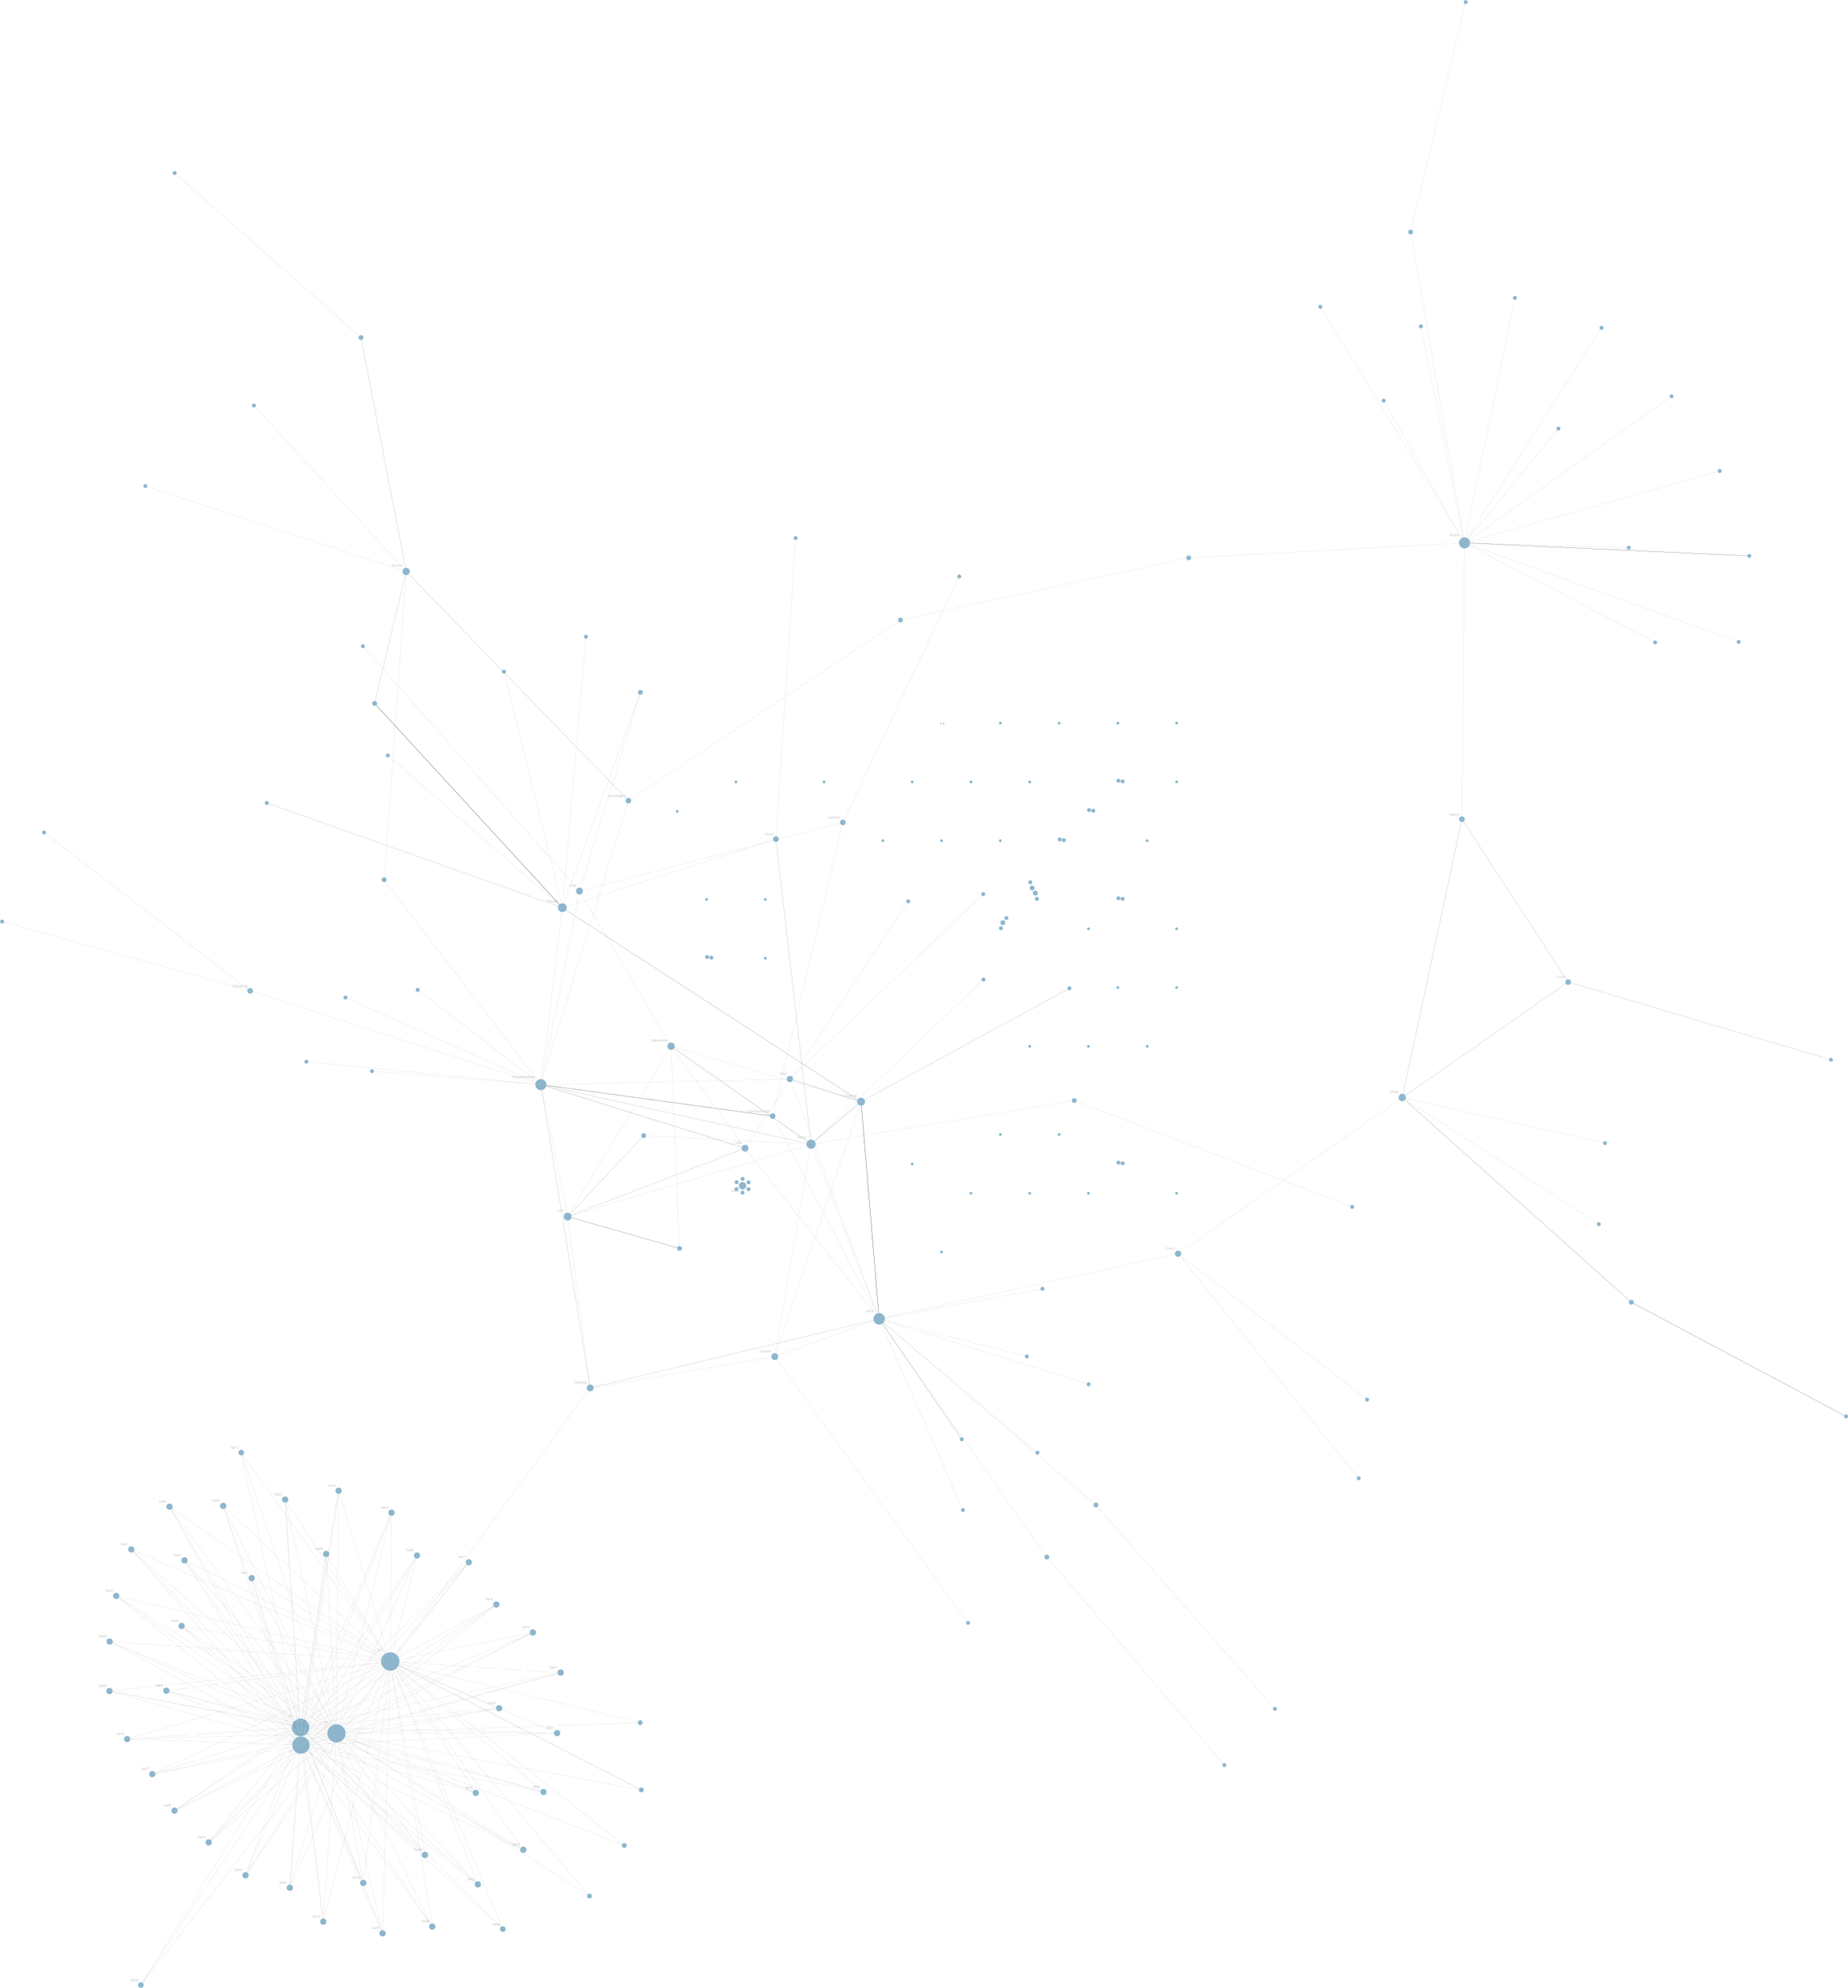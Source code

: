 graph Denote {
layout=neato
size=20
overlap=scale
node[label="" style=filled color=lightskyblue fillcolor=lightskyblue3 shape=circle fontsize=80 fontcolor=gray fontname = "Helvetica,Arial,sans-serif"]
edge[arrowsize=3 color=gray10]
"at" [xlabel="" tooltip="ID: at\nTitle: At\nKeywords: \nType: nil\nDegree: 2"width=1.7320508075688772 ]
"gen1" [xlabel="" tooltip="ID: gen1\nTitle: Gen1\nKeywords: \nType: nil\nDegree: 1"width=1.4142135623730951 ]
"gen2" [xlabel="" tooltip="ID: gen2\nTitle: Gen2\nKeywords: \nType: nil\nDegree: 1"width=1.4142135623730951 ]
"gabriel" [xlabel="Gabriel" tooltip="ID: gabriel\nTitle: Gabriel\nKeywords: \nType: nil\nDegree: 3"width=2.0 ]
"schule" [xlabel="Schule" tooltip="ID: schule\nTitle: Schule\nKeywords: \nType: nil\nDegree: 6"width=2.6457513110645907 ]
"adhs" [xlabel="" tooltip="ID: adhs\nTitle: Adhs\nKeywords: \nType: nil\nDegree: 1"width=1.4142135623730951 ]
"lernen" [xlabel="Lernen" tooltip="ID: lernen\nTitle: Lernen\nKeywords: \nType: nil\nDegree: 3"width=2.0 ]
"project" [xlabel="Project" tooltip="ID: project\nTitle: Project\nKeywords: \nType: nil\nDegree: 15"width=4.0 ]
"journal" [xlabel="" tooltip="ID: journal\nTitle: Journal\nKeywords: \nType: nil\nDegree: 1"width=1.4142135623730951 ]
"public" [xlabel="" tooltip="ID: public\nTitle: Public\nKeywords: \nType: nil\nDegree: 0"width=1.0 ]
"philosophy" [xlabel="" tooltip="ID: philosophy\nTitle: Philosophy\nKeywords: \nType: nil\nDegree: 2"width=1.7320508075688772 ]
"emacs" [xlabel="Emacs" tooltip="ID: emacs\nTitle: Emacs\nKeywords: \nType: nil\nDegree: 4"width=2.23606797749979 ]
"politics" [xlabel="" tooltip="ID: politics\nTitle: Politics\nKeywords: \nType: nil\nDegree: 2"width=1.7320508075688772 ]
"theology" [xlabel="Theology" tooltip="ID: theology\nTitle: Theology\nKeywords: \nType: nil\nDegree: 7"width=2.8284271247461903 ]
"archäologie" [xlabel="" tooltip="ID: archäologie\nTitle: Archäologie\nKeywords: \nType: nil\nDegree: 0"width=1.0 ]
"test" [xlabel="" tooltip="ID: test\nTitle: Test\nKeywords: \nType: nil\nDegree: 0"width=1.0 ]
"bibel" [xlabel="Bibel" tooltip="ID: bibel\nTitle: Bibel\nKeywords: \nType: nil\nDegree: 4"width=2.23606797749979 ]
"kirche" [xlabel="Kirche" tooltip="ID: kirche\nTitle: Kirche\nKeywords: \nType: nil\nDegree: 10"width=3.3166247903554 ]
"sakramente" [xlabel="Sakramente" tooltip="ID: sakramente\nTitle: Sakramente\nKeywords: \nType: nil\nDegree: 6"width=2.6457513110645907 ]
"religion" [xlabel="Religion" tooltip="ID: religion\nTitle: Religion\nKeywords: \nType: nil\nDegree: 9"width=3.1622776601683795 ]
"science" [xlabel="" tooltip="ID: science\nTitle: Science\nKeywords: \nType: nil\nDegree: 1"width=1.4142135623730951 ]
"lebensentfaltung" [xlabel="" tooltip="ID: lebensentfaltung\nTitle: Lebensentfaltung\nKeywords: \nType: nil\nDegree: 2"width=1.7320508075688772 ]
"mensch" [xlabel="Mensch" tooltip="ID: mensch\nTitle: Mensch\nKeywords: \nType: nil\nDegree: 6"width=2.6457513110645907 ]
"jesus" [xlabel="Jesus" tooltip="ID: jesus\nTitle: Jesus\nKeywords: \nType: nil\nDegree: 16"width=4.123105625617661 ]
"bergpredigt" [xlabel="" tooltip="ID: bergpredigt\nTitle: Bergpredigt\nKeywords: \nType: nil\nDegree: 1"width=1.4142135623730951 ]
"heilige" [xlabel="" tooltip="ID: heilige\nTitle: Heilige\nKeywords: \nType: nil\nDegree: 0"width=1.0 ]
"media" [xlabel="" tooltip="ID: media\nTitle: Media\nKeywords: \nType: nil\nDegree: 1"width=1.4142135623730951 ]
"schöpfung" [xlabel="Schöpfung" tooltip="ID: schöpfung\nTitle: Schöpfung\nKeywords: \nType: nil\nDegree: 3"width=2.0 ]
"selbstvertrauen" [xlabel="" tooltip="ID: selbstvertrauen\nTitle: Selbstvertrauen\nKeywords: \nType: nil\nDegree: 1"width=1.4142135623730951 ]
"geschichte" [xlabel="" tooltip="ID: geschichte\nTitle: Geschichte\nKeywords: \nType: nil\nDegree: 1"width=1.4142135623730951 ]
"glauben" [xlabel="Glauben" tooltip="ID: glauben\nTitle: Glauben\nKeywords: \nType: nil\nDegree: 5"width=2.449489742783178 ]
"gebet" [xlabel="" tooltip="ID: gebet\nTitle: Gebet\nKeywords: \nType: nil\nDegree: 2"width=1.7320508075688772 ]
"maria" [xlabel="" tooltip="ID: maria\nTitle: Maria\nKeywords: \nType: nil\nDegree: 2"width=1.7320508075688772 ]
"vielfalt" [xlabel="" tooltip="ID: vielfalt\nTitle: Vielfalt\nKeywords: \nType: nil\nDegree: 2"width=1.7320508075688772 ]
"kommunikation" [xlabel="Kommunikation" tooltip="ID: kommunikation\nTitle: Kommunikation\nKeywords: \nType: nil\nDegree: 3"width=2.0 ]
"freundschaft" [xlabel="" tooltip="ID: freundschaft\nTitle: Freundschaft\nKeywords: \nType: nil\nDegree: 1"width=1.4142135623730951 ]
"liebe" [xlabel="Liebe" tooltip="ID: liebe\nTitle: Liebe\nKeywords: \nType: nil\nDegree: 5"width=2.449489742783178 ]
"hoffnung" [xlabel="Hoffnung" tooltip="ID: hoffnung\nTitle: Hoffnung\nKeywords: \nType: nil\nDegree: 5"width=2.449489742783178 ]
"leid" [xlabel="Leid" tooltip="ID: leid\nTitle: Leid\nKeywords: \nType: nil\nDegree: 7"width=2.8284271247461903 ]
"barmherzigkeit" [xlabel="" tooltip="ID: barmherzigkeit\nTitle: Barmherzigkeit\nKeywords: \nType: nil\nDegree: 2"width=1.7320508075688772 ]
"ethik" [xlabel="" tooltip="ID: ethik\nTitle: Ethik\nKeywords: \nType: nil\nDegree: 0"width=1.0 ]
"sprache" [xlabel="" tooltip="ID: sprache\nTitle: Sprache\nKeywords: \nType: nil\nDegree: 1"width=1.4142135623730951 ]
"symbole" [xlabel="Symbole" tooltip="ID: symbole\nTitle: Symbole\nKeywords: \nType: nil\nDegree: 3"width=2.0 ]
"kunst" [xlabel="Kunst" tooltip="ID: kunst\nTitle: Kunst\nKeywords: \nType: nil\nDegree: 3"width=2.0 ]
"spiritualität" [xlabel="" tooltip="ID: spiritualität\nTitle: Spiritualität\nKeywords: \nType: nil\nDegree: 1"width=1.4142135623730951 ]
"tradition" [xlabel="" tooltip="ID: tradition\nTitle: Tradition\nKeywords: \nType: nil\nDegree: 1"width=1.4142135623730951 ]
"zusammenleben" [xlabel="Zusammenleben" tooltip="ID: zusammenleben\nTitle: Zusammenleben\nKeywords: \nType: nil\nDegree: 15"width=4.0 ]
"arbeit" [xlabel="" tooltip="ID: arbeit\nTitle: Arbeit\nKeywords: \nType: nil\nDegree: 2"width=1.7320508075688772 ]
"gewissen" [xlabel="" tooltip="ID: gewissen\nTitle: Gewissen\nKeywords: \nType: nil\nDegree: 1"width=1.4142135623730951 ]
"entscheidungen" [xlabel="" tooltip="ID: entscheidungen\nTitle: Entscheidungen\nKeywords: \nType: nil\nDegree: 1"width=1.4142135623730951 ]
"sexualität" [xlabel="" tooltip="ID: sexualität\nTitle: Sexualität\nKeywords: \nType: nil\nDegree: 1"width=1.4142135623730951 ]
"gesetze" [xlabel="" tooltip="ID: gesetze\nTitle: Gesetze\nKeywords: \nType: nil\nDegree: 1"width=1.4142135623730951 ]
"auferstehung" [xlabel="" tooltip="ID: auferstehung\nTitle: Auferstehung\nKeywords: \nType: nil\nDegree: 1"width=1.4142135623730951 ]
"leiden" [xlabel="" tooltip="ID: leiden\nTitle: Leiden\nKeywords: \nType: nil\nDegree: 1"width=1.4142135623730951 ]
"kreuz" [xlabel="" tooltip="ID: kreuz\nTitle: Kreuz\nKeywords: \nType: nil\nDegree: 1"width=1.4142135623730951 ]
"geist" [xlabel="Geist" tooltip="ID: geist\nTitle: Geist\nKeywords: \nType: nil\nDegree: 5"width=2.449489742783178 ]
"charismen" [xlabel="" tooltip="ID: charismen\nTitle: Charismen\nKeywords: \nType: nil\nDegree: 0"width=1.0 ]
"pfingsten" [xlabel="" tooltip="ID: pfingsten\nTitle: Pfingsten\nKeywords: \nType: nil\nDegree: 1"width=1.4142135623730951 ]
"popkultur" [xlabel="" tooltip="ID: popkultur\nTitle: Popkultur\nKeywords: \nType: nil\nDegree: 1"width=1.4142135623730951 ]
"freiheit" [xlabel="" tooltip="ID: freiheit\nTitle: Freiheit\nKeywords: \nType: nil\nDegree: 1"width=1.4142135623730951 ]
"gewalt" [xlabel="" tooltip="ID: gewalt\nTitle: Gewalt\nKeywords: \nType: nil\nDegree: 0"width=1.0 ]
"ideologien" [xlabel="" tooltip="ID: ideologien\nTitle: Ideologien\nKeywords: \nType: nil\nDegree: 1"width=1.4142135623730951 ]
"missbrauch" [xlabel="" tooltip="ID: missbrauch\nTitle: Missbrauch\nKeywords: \nType: nil\nDegree: 1"width=1.4142135623730951 ]
"jahresplanung" [xlabel="" tooltip="ID: jahresplanung\nTitle: Jahresplanung\nKeywords: \nType: nil\nDegree: 0"width=1.0 ]
"4c" [xlabel="" tooltip="ID: 4c\nTitle: 4c\nKeywords: \nType: nil\nDegree: 1"width=1.4142135623730951 ]
"4a" [xlabel="" tooltip="ID: 4a\nTitle: 4a\nKeywords: \nType: nil\nDegree: 1"width=1.4142135623730951 ]
"2a" [xlabel="" tooltip="ID: 2a\nTitle: 2a\nKeywords: \nType: nil\nDegree: 1"width=1.4142135623730951 ]
"3a" [xlabel="" tooltip="ID: 3a\nTitle: 3a\nKeywords: \nType: nil\nDegree: 1"width=1.4142135623730951 ]
"2b" [xlabel="" tooltip="ID: 2b\nTitle: 2b\nKeywords: \nType: nil\nDegree: 1"width=1.4142135623730951 ]
"3b" [xlabel="" tooltip="ID: 3b\nTitle: 3b\nKeywords: \nType: nil\nDegree: 2"width=1.7320508075688772 ]
"4b" [xlabel="" tooltip="ID: 4b\nTitle: 4b\nKeywords: \nType: nil\nDegree: 1"width=1.4142135623730951 ]
"3c" [xlabel="" tooltip="ID: 3c\nTitle: 3c\nKeywords: \nType: nil\nDegree: 1"width=1.4142135623730951 ]
"parsch" [xlabel="" tooltip="ID: parsch\nTitle: Parsch\nKeywords: \nType: nil\nDegree: 1"width=1.4142135623730951 ]
"glaube" [xlabel="" tooltip="ID: glaube\nTitle: Glaube\nKeywords: \nType: nil\nDegree: 1"width=1.4142135623730951 ]
"webpages" [xlabel="" tooltip="ID: webpages\nTitle: Webpages\nKeywords: \nType: nil\nDegree: 0"width=1.0 ]
"angenommen-sein" [xlabel="" tooltip="ID: angenommen-sein\nTitle: Angenommen-Sein\nKeywords: \nType: nil\nDegree: 0"width=1.0 ]
"gerechtigkeit" [xlabel="Gerechtigkeit" tooltip="ID: gerechtigkeit\nTitle: Gerechtigkeit\nKeywords: \nType: nil\nDegree: 3"width=2.0 ]
"sehnsucht" [xlabel="" tooltip="ID: sehnsucht\nTitle: Sehnsucht\nKeywords: \nType: nil\nDegree: 1"width=1.4142135623730951 ]
"menschenrechte" [xlabel="" tooltip="ID: menschenrechte\nTitle: Menschenrechte\nKeywords: \nType: nil\nDegree: 1"width=1.4142135623730951 ]
"uno" [xlabel="" tooltip="ID: uno\nTitle: Uno\nKeywords: \nType: nil\nDegree: 1"width=1.4142135623730951 ]
"eschatologie" [xlabel="" tooltip="ID: eschatologie\nTitle: Eschatologie\nKeywords: \nType: nil\nDegree: 0"width=1.0 ]
"propheten" [xlabel="" tooltip="ID: propheten\nTitle: Propheten\nKeywords: \nType: nil\nDegree: 2"width=1.7320508075688772 ]
"trinität" [xlabel="" tooltip="ID: trinität\nTitle: Trinität\nKeywords: \nType: nil\nDegree: 1"width=1.4142135623730951 ]
"weihnachten" [xlabel="" tooltip="ID: weihnachten\nTitle: Weihnachten\nKeywords: \nType: nil\nDegree: 1"width=1.4142135623730951 ]
"wissenschaften" [xlabel="" tooltip="ID: wissenschaften\nTitle: Wissenschaften\nKeywords: \nType: nil\nDegree: 1"width=1.4142135623730951 ]
"offenbarung" [xlabel="" tooltip="ID: offenbarung\nTitle: Offenbarung\nKeywords: \nType: nil\nDegree: 1"width=1.4142135623730951 ]
"konferenz" [xlabel="" tooltip="ID: konferenz\nTitle: Konferenz\nKeywords: \nType: nil\nDegree: 2"width=1.7320508075688772 ]
"soding" [xlabel="" tooltip="ID: soding\nTitle: Soding\nKeywords: \nType: nil\nDegree: 0"width=1.0 ]
"frieden" [xlabel="" tooltip="ID: frieden\nTitle: Frieden\nKeywords: \nType: nil\nDegree: 0"width=1.0 ]
"nato" [xlabel="" tooltip="ID: nato\nTitle: Nato\nKeywords: \nType: nil\nDegree: 0"width=1.0 ]
"biblio" [xlabel="Biblio" tooltip="ID: biblio\nTitle: Biblio\nKeywords: \nType: nil\nDegree: 6"width=2.6457513110645907 ]
"ganser2022nato" [xlabel="" tooltip="ID: ganser2022nato\nTitle: Ganser2022nato\nKeywords: \nType: nil\nDegree: 1"width=1.4142135623730951 ]
"soding2016verkundigung" [xlabel="" tooltip="ID: soding2016verkundigung\nTitle: Soding2016verkundigung\nKeywords: \nType: nil\nDegree: 1"width=1.4142135623730951 ]
"ceram2000" [xlabel="" tooltip="ID: ceram2000\nTitle: Ceram2000\nKeywords: \nType: nil\nDegree: 1"width=1.4142135623730951 ]
"rietzler2016" [xlabel="" tooltip="ID: rietzler2016\nTitle: Rietzler2016\nKeywords: \nType: nil\nDegree: 1"width=1.4142135623730951 ]
"semester" [xlabel="" tooltip="ID: semester\nTitle: Semester\nKeywords: \nType: nil\nDegree: 1"width=1.4142135623730951 ]
"gesellschaft" [xlabel="" tooltip="ID: gesellschaft\nTitle: Gesellschaft\nKeywords: \nType: nil\nDegree: 2"width=1.7320508075688772 ]
"gnus" [xlabel="" tooltip="ID: gnus\nTitle: Gnus\nKeywords: \nType: nil\nDegree: 1"width=1.4142135623730951 ]
"feiern" [xlabel="" tooltip="ID: feiern\nTitle: Feiern\nKeywords: \nType: nil\nDegree: 1"width=1.4142135623730951 ]
"auto" [xlabel="" tooltip="ID: auto\nTitle: Auto\nKeywords: \nType: nil\nDegree: 1"width=1.4142135623730951 ]
"familie" [xlabel="" tooltip="ID: familie\nTitle: Familie\nKeywords: \nType: nil\nDegree: 1"width=1.4142135623730951 ]
"edraw" [xlabel="" tooltip="ID: edraw\nTitle: Edraw\nKeywords: \nType: nil\nDegree: 0"width=1.0 ]
"krallinger" [xlabel="" tooltip="ID: krallinger\nTitle: Krallinger\nKeywords: \nType: nil\nDegree: 1"width=1.4142135623730951 ]
"languages" [xlabel="" tooltip="ID: languages\nTitle: Languages\nKeywords: \nType: nil\nDegree: 1"width=1.4142135623730951 ]
"scheme" [xlabel="" tooltip="ID: scheme\nTitle: Scheme\nKeywords: \nType: nil\nDegree: 1"width=1.4142135623730951 ]
"leopold" [xlabel="" tooltip="ID: leopold\nTitle: Leopold\nKeywords: \nType: nil\nDegree: 1"width=1.4142135623730951 ]
"memo" [xlabel="" tooltip="ID: memo\nTitle: Memo\nKeywords: \nType: nil\nDegree: 1"width=1.4142135623730951 ]
"liturgie" [xlabel="" tooltip="ID: liturgie\nTitle: Liturgie\nKeywords: \nType: nil\nDegree: 1"width=1.4142135623730951 ]
"gott" [xlabel="" tooltip="ID: gott\nTitle: Gott\nKeywords: \nType: nil\nDegree: 1"width=1.4142135623730951 ]
"gottesdienst" [xlabel="" tooltip="ID: gottesdienst\nTitle: Gottesdienst\nKeywords: \nType: nil\nDegree: 1"width=1.4142135623730951 ]
"ostern" [xlabel="" tooltip="ID: ostern\nTitle: Ostern\nKeywords: \nType: nil\nDegree: 2"width=1.7320508075688772 ]
"reflexion" [xlabel="" tooltip="ID: reflexion\nTitle: Reflexion\nKeywords: \nType: nil\nDegree: 0"width=1.0 ]
"judentum" [xlabel="" tooltip="ID: judentum\nTitle: Judentum\nKeywords: \nType: nil\nDegree: 1"width=1.4142135623730951 ]
"weltreligionen" [xlabel="" tooltip="ID: weltreligionen\nTitle: Weltreligionen\nKeywords: \nType: nil\nDegree: 2"width=1.7320508075688772 ]
"einheit" [xlabel="" tooltip="ID: einheit\nTitle: Einheit\nKeywords: \nType: nil\nDegree: 1"width=1.4142135623730951 ]
"01" [xlabel="01" tooltip="ID: 01\nTitle: 01\nKeywords: \nType: nil\nDegree: 39"width=6.324555320336759 ]
"sw01" [xlabel="Sw01" tooltip="ID: sw01\nTitle: Sw01\nKeywords: \nType: nil\nDegree: 4"width=2.23606797749979 ]
"sw02" [xlabel="Sw02" tooltip="ID: sw02\nTitle: Sw02\nKeywords: \nType: nil\nDegree: 4"width=2.23606797749979 ]
"sw03" [xlabel="Sw03" tooltip="ID: sw03\nTitle: Sw03\nKeywords: \nType: nil\nDegree: 4"width=2.23606797749979 ]
"sw04" [xlabel="Sw04" tooltip="ID: sw04\nTitle: Sw04\nKeywords: \nType: nil\nDegree: 4"width=2.23606797749979 ]
"sw05" [xlabel="Sw05" tooltip="ID: sw05\nTitle: Sw05\nKeywords: \nType: nil\nDegree: 4"width=2.23606797749979 ]
"sw06" [xlabel="Sw06" tooltip="ID: sw06\nTitle: Sw06\nKeywords: \nType: nil\nDegree: 4"width=2.23606797749979 ]
"sw08" [xlabel="Sw08" tooltip="ID: sw08\nTitle: Sw08\nKeywords: \nType: nil\nDegree: 4"width=2.23606797749979 ]
"sw09" [xlabel="Sw09" tooltip="ID: sw09\nTitle: Sw09\nKeywords: \nType: nil\nDegree: 4"width=2.23606797749979 ]
"sw10" [xlabel="Sw10" tooltip="ID: sw10\nTitle: Sw10\nKeywords: \nType: nil\nDegree: 4"width=2.23606797749979 ]
"sw11" [xlabel="Sw11" tooltip="ID: sw11\nTitle: Sw11\nKeywords: \nType: nil\nDegree: 4"width=2.23606797749979 ]
"sw12" [xlabel="Sw12" tooltip="ID: sw12\nTitle: Sw12\nKeywords: \nType: nil\nDegree: 4"width=2.23606797749979 ]
"sw13" [xlabel="Sw13" tooltip="ID: sw13\nTitle: Sw13\nKeywords: \nType: nil\nDegree: 4"width=2.23606797749979 ]
"sw14" [xlabel="Sw14" tooltip="ID: sw14\nTitle: Sw14\nKeywords: \nType: nil\nDegree: 4"width=2.23606797749979 ]
"sw15" [xlabel="Sw15" tooltip="ID: sw15\nTitle: Sw15\nKeywords: \nType: nil\nDegree: 4"width=2.23606797749979 ]
"sw17" [xlabel="Sw17" tooltip="ID: sw17\nTitle: Sw17\nKeywords: \nType: nil\nDegree: 3"width=2.0 ]
"sw18" [xlabel="Sw18" tooltip="ID: sw18\nTitle: Sw18\nKeywords: \nType: nil\nDegree: 4"width=2.23606797749979 ]
"sw19" [xlabel="Sw19" tooltip="ID: sw19\nTitle: Sw19\nKeywords: \nType: nil\nDegree: 4"width=2.23606797749979 ]
"sw20" [xlabel="Sw20" tooltip="ID: sw20\nTitle: Sw20\nKeywords: \nType: nil\nDegree: 4"width=2.23606797749979 ]
"sw21" [xlabel="Sw21" tooltip="ID: sw21\nTitle: Sw21\nKeywords: \nType: nil\nDegree: 4"width=2.23606797749979 ]
"sw22" [xlabel="Sw22" tooltip="ID: sw22\nTitle: Sw22\nKeywords: \nType: nil\nDegree: 4"width=2.23606797749979 ]
"sw24" [xlabel="Sw24" tooltip="ID: sw24\nTitle: Sw24\nKeywords: \nType: nil\nDegree: 4"width=2.23606797749979 ]
"sw25" [xlabel="Sw25" tooltip="ID: sw25\nTitle: Sw25\nKeywords: \nType: nil\nDegree: 4"width=2.23606797749979 ]
"sw26" [xlabel="Sw26" tooltip="ID: sw26\nTitle: Sw26\nKeywords: \nType: nil\nDegree: 4"width=2.23606797749979 ]
"sw27" [xlabel="Sw27" tooltip="ID: sw27\nTitle: Sw27\nKeywords: \nType: nil\nDegree: 4"width=2.23606797749979 ]
"sw28" [xlabel="Sw28" tooltip="ID: sw28\nTitle: Sw28\nKeywords: \nType: nil\nDegree: 4"width=2.23606797749979 ]
"sw29" [xlabel="Sw29" tooltip="ID: sw29\nTitle: Sw29\nKeywords: \nType: nil\nDegree: 4"width=2.23606797749979 ]
"sw31" [xlabel="Sw31" tooltip="ID: sw31\nTitle: Sw31\nKeywords: \nType: nil\nDegree: 4"width=2.23606797749979 ]
"sw32" [xlabel="Sw32" tooltip="ID: sw32\nTitle: Sw32\nKeywords: \nType: nil\nDegree: 4"width=2.23606797749979 ]
"sw33" [xlabel="Sw33" tooltip="ID: sw33\nTitle: Sw33\nKeywords: \nType: nil\nDegree: 4"width=2.23606797749979 ]
"sw34" [xlabel="Sw34" tooltip="ID: sw34\nTitle: Sw34\nKeywords: \nType: nil\nDegree: 4"width=2.23606797749979 ]
"sw35" [xlabel="Sw35" tooltip="ID: sw35\nTitle: Sw35\nKeywords: \nType: nil\nDegree: 4"width=2.23606797749979 ]
"sw36" [xlabel="Sw36" tooltip="ID: sw36\nTitle: Sw36\nKeywords: \nType: nil\nDegree: 4"width=2.23606797749979 ]
"sw37" [xlabel="Sw37" tooltip="ID: sw37\nTitle: Sw37\nKeywords: \nType: nil\nDegree: 4"width=2.23606797749979 ]
"sw38" [xlabel="Sw38" tooltip="ID: sw38\nTitle: Sw38\nKeywords: \nType: nil\nDegree: 4"width=2.23606797749979 ]
"sw39" [xlabel="Sw39" tooltip="ID: sw39\nTitle: Sw39\nKeywords: \nType: nil\nDegree: 3"width=2.0 ]
"sw40" [xlabel="Sw40" tooltip="ID: sw40\nTitle: Sw40\nKeywords: \nType: nil\nDegree: 4"width=2.23606797749979 ]
"sw41" [xlabel="Sw41" tooltip="ID: sw41\nTitle: Sw41\nKeywords: \nType: nil\nDegree: 4"width=2.23606797749979 ]
"sw42" [xlabel="Sw42" tooltip="ID: sw42\nTitle: Sw42\nKeywords: \nType: nil\nDegree: 4"width=2.23606797749979 ]
"02" [xlabel="02" tooltip="ID: 02\nTitle: 02\nKeywords: \nType: nil\nDegree: 38"width=6.244997998398398 ]
"sw43" [xlabel="Sw43" tooltip="ID: sw43\nTitle: Sw43\nKeywords: \nType: nil\nDegree: 3"width=2.0 ]
"plan" [xlabel="" tooltip="ID: plan\nTitle: Plan\nKeywords: \nType: nil\nDegree: 1"width=1.4142135623730951 ]
"03" [xlabel="03" tooltip="ID: 03\nTitle: 03\nKeywords: \nType: nil\nDegree: 42"width=6.557438524302 ]
"04" [xlabel="04" tooltip="ID: 04\nTitle: 04\nKeywords: \nType: nil\nDegree: 43"width=6.6332495807108 ]
"sw07" [xlabel="" tooltip="ID: sw07\nTitle: Sw07\nKeywords: \nType: nil\nDegree: 2"width=1.7320508075688772 ]
"sw16" [xlabel="" tooltip="ID: sw16\nTitle: Sw16\nKeywords: \nType: nil\nDegree: 2"width=1.7320508075688772 ]
"" [xlabel="" tooltip="ID: \nTitle: \nKeywords: \nType: nil\nDegree: 0"width=1.0 ]
"sw23" [xlabel="" tooltip="ID: sw23\nTitle: Sw23\nKeywords: \nType: nil\nDegree: 2"width=1.7320508075688772 ]
"sw30" [xlabel="" tooltip="ID: sw30\nTitle: Sw30\nKeywords: \nType: nil\nDegree: 2"width=1.7320508075688772 ]
"1a" [xlabel="" tooltip="ID: 1a\nTitle: 1a\nKeywords: \nType: nil\nDegree: 1"width=1.4142135623730951 ]
"1b" [xlabel="" tooltip="ID: 1b\nTitle: 1b\nKeywords: \nType: nil\nDegree: 1"width=1.4142135623730951 ]
"reise" [xlabel="" tooltip="ID: reise\nTitle: Reise\nKeywords: \nType: nil\nDegree: 0"width=1.0 ]
"space" [xlabel="" tooltip="ID: space\nTitle: Space\nKeywords: \nType: nil\nDegree: 0"width=1.0 ]
"bibtex" [xlabel="" tooltip="ID: bibtex\nTitle: Bibtex\nKeywords: \nType: nil\nDegree: 0"width=1.0 ]
"latex" [xlabel="" tooltip="ID: latex\nTitle: Latex\nKeywords: \nType: nil\nDegree: 1"width=1.4142135623730951 ]
"covid" [xlabel="" tooltip="ID: covid\nTitle: Covid\nKeywords: \nType: nil\nDegree: 0"width=1.0 ]
"iorio2023severe" [xlabel="" tooltip="ID: iorio2023severe\nTitle: Iorio2023severe\nKeywords: \nType: nil\nDegree: 1"width=1.4142135623730951 ]
"kommentar" [xlabel="" tooltip="ID: kommentar\nTitle: Kommentar\nKeywords: \nType: nil\nDegree: 1"width=1.4142135623730951 ]
"beamer" [xlabel="" tooltip="ID: beamer\nTitle: Beamer\nKeywords: \nType: nil\nDegree: 0"width=1.0 ]
"presentation" [xlabel="" tooltip="ID: presentation\nTitle: Presentation\nKeywords: \nType: nil\nDegree: 0"width=1.0 ]
"ganser" [xlabel="" tooltip="ID: ganser\nTitle: Ganser\nKeywords: \nType: nil\nDegree: 1"width=1.4142135623730951 ]
"ukraine" [xlabel="" tooltip="ID: ukraine\nTitle: Ukraine\nKeywords: \nType: nil\nDegree: 1"width=1.4142135623730951 ]
"books" [xlabel="" tooltip="ID: books\nTitle: Books\nKeywords: \nType: nil\nDegree: 0"width=1.0 ]
"geografie" [xlabel="" tooltip="ID: geografie\nTitle: Geografie\nKeywords: \nType: nil\nDegree: 0"width=1.0 ]
"biologie" [xlabel="" tooltip="ID: biologie\nTitle: Biologie\nKeywords: \nType: nil\nDegree: 0"width=1.0 ]
"organisation" [xlabel="" tooltip="ID: organisation\nTitle: Organisation\nKeywords: \nType: nil\nDegree: 1"width=1.4142135623730951 ]
"hilfe" [xlabel="" tooltip="ID: hilfe\nTitle: Hilfe\nKeywords: \nType: nil\nDegree: 0"width=1.0 ]
"austria" [xlabel="" tooltip="ID: austria\nTitle: Austria\nKeywords: \nType: nil\nDegree: 1"width=1.4142135623730951 ]
"genuss" [xlabel="" tooltip="ID: genuss\nTitle: Genuss\nKeywords: \nType: nil\nDegree: 0"width=1.0 ]
"meta" [xlabel="" tooltip="ID: meta\nTitle: Meta\nKeywords: \nType: nil\nDegree: 2"width=1.7320508075688772 ]
"mausfeld2023hybris" [xlabel="" tooltip="ID: mausfeld2023hybris\nTitle: Mausfeld2023hybris\nKeywords: \nType: nil\nDegree: 1"width=1.4142135623730951 ]
"capture" [xlabel="" tooltip="ID: capture\nTitle: Capture\nKeywords: \nType: nil\nDegree: 0"width=1.0 ]
"note" [xlabel="" tooltip="ID: note\nTitle: Note\nKeywords: \nType: nil\nDegree: 0"width=1.0 ]
"fb" [xlabel="" tooltip="ID: fb\nTitle: Fb\nKeywords: \nType: nil\nDegree: 0"width=1.0 ]
"gsp" [xlabel="" tooltip="ID: gsp\nTitle: Gsp\nKeywords: \nType: nil\nDegree: 0"width=1.0 ]
"economics" [xlabel="" tooltip="ID: economics\nTitle: Economics\nKeywords: \nType: nil\nDegree: 0"width=1.0 ]
"at" -- "gen1" [penwidth=1 tooltip="at -- gen1 (Weight: 1)"]
"at" -- "gen2" [penwidth=1 tooltip="at -- gen2 (Weight: 1)"]
"gabriel" -- "schule" [penwidth=2 tooltip="gabriel -- schule (Weight: 2)"]
"adhs" -- "lernen" [penwidth=2 tooltip="adhs -- lernen (Weight: 2)"]
"gabriel" -- "lernen" [penwidth=2 tooltip="gabriel -- lernen (Weight: 2)"]
"lernen" -- "schule" [penwidth=2 tooltip="lernen -- schule (Weight: 2)"]
"gabriel" -- "project" [penwidth=1 tooltip="gabriel -- project (Weight: 1)"]
"journal" -- "project" [penwidth=1 tooltip="journal -- project (Weight: 1)"]
"bibel" -- "theology" [penwidth=3 tooltip="bibel -- theology (Weight: 3)"]
"kirche" -- "theology" [penwidth=3 tooltip="kirche -- theology (Weight: 3)"]
"sakramente" -- "theology" [penwidth=1 tooltip="sakramente -- theology (Weight: 1)"]
"philosophy" -- "religion" [penwidth=6 tooltip="philosophy -- religion (Weight: 6)"]
"kirche" -- "sakramente" [penwidth=3 tooltip="kirche -- sakramente (Weight: 3)"]
"science" -- "theology" [penwidth=2 tooltip="science -- theology (Weight: 2)"]
"religion" -- "theology" [penwidth=3 tooltip="religion -- theology (Weight: 3)"]
"lebensentfaltung" -- "mensch" [penwidth=2 tooltip="lebensentfaltung -- mensch (Weight: 2)"]
"mensch" -- "philosophy" [penwidth=2 tooltip="mensch -- philosophy (Weight: 2)"]
"jesus" -- "theology" [penwidth=6 tooltip="jesus -- theology (Weight: 6)"]
"bergpredigt" -- "jesus" [penwidth=3 tooltip="bergpredigt -- jesus (Weight: 3)"]
"media" -- "religion" [penwidth=2 tooltip="media -- religion (Weight: 2)"]
"schöpfung" -- "selbstvertrauen" [penwidth=1 tooltip="schöpfung -- selbstvertrauen (Weight: 1)"]
"glauben" -- "jesus" [penwidth=1 tooltip="glauben -- jesus (Weight: 1)"]
"bibel" -- "jesus" [penwidth=1 tooltip="bibel -- jesus (Weight: 1)"]
"gebet" -- "kirche" [penwidth=1 tooltip="gebet -- kirche (Weight: 1)"]
"glauben" -- "kirche" [penwidth=1 tooltip="glauben -- kirche (Weight: 1)"]
"kirche" -- "maria" [penwidth=1 tooltip="kirche -- maria (Weight: 1)"]
"religion" -- "vielfalt" [penwidth=1 tooltip="religion -- vielfalt (Weight: 1)"]
"jesus" -- "kommunikation" [penwidth=1 tooltip="jesus -- kommunikation (Weight: 1)"]
"freundschaft" -- "liebe" [penwidth=1 tooltip="freundschaft -- liebe (Weight: 1)"]
"liebe" -- "sakramente" [penwidth=1 tooltip="liebe -- sakramente (Weight: 1)"]
"hoffnung" -- "leid" [penwidth=1 tooltip="hoffnung -- leid (Weight: 1)"]
"gebet" -- "leid" [penwidth=2 tooltip="gebet -- leid (Weight: 2)"]
"barmherzigkeit" -- "leid" [penwidth=4 tooltip="barmherzigkeit -- leid (Weight: 4)"]
"leid" -- "sakramente" [penwidth=1 tooltip="leid -- sakramente (Weight: 1)"]
"barmherzigkeit" -- "sakramente" [penwidth=1 tooltip="barmherzigkeit -- sakramente (Weight: 1)"]
"glauben" -- "theology" [penwidth=1 tooltip="glauben -- theology (Weight: 1)"]
"sprache" -- "symbole" [penwidth=1 tooltip="sprache -- symbole (Weight: 1)"]
"kommunikation" -- "symbole" [penwidth=1 tooltip="kommunikation -- symbole (Weight: 1)"]
"maria" -- "spiritualität" [penwidth=1 tooltip="maria -- spiritualität (Weight: 1)"]
"religion" -- "tradition" [penwidth=1 tooltip="religion -- tradition (Weight: 1)"]
"kirche" -- "kunst" [penwidth=2 tooltip="kirche -- kunst (Weight: 2)"]
"bibel" -- "zusammenleben" [penwidth=1 tooltip="bibel -- zusammenleben (Weight: 1)"]
"arbeit" -- "zusammenleben" [penwidth=1 tooltip="arbeit -- zusammenleben (Weight: 1)"]
"gewissen" -- "zusammenleben" [penwidth=1 tooltip="gewissen -- zusammenleben (Weight: 1)"]
"entscheidungen" -- "zusammenleben" [penwidth=1 tooltip="entscheidungen -- zusammenleben (Weight: 1)"]
"sexualität" -- "zusammenleben" [penwidth=1 tooltip="sexualität -- zusammenleben (Weight: 1)"]
"gesetze" -- "jesus" [penwidth=1 tooltip="gesetze -- jesus (Weight: 1)"]
"hoffnung" -- "zusammenleben" [penwidth=2 tooltip="hoffnung -- zusammenleben (Weight: 2)"]
"glauben" -- "hoffnung" [penwidth=1 tooltip="glauben -- hoffnung (Weight: 1)"]
"jesus" -- "leiden" [penwidth=1 tooltip="jesus -- leiden (Weight: 1)"]
"jesus" -- "kreuz" [penwidth=1 tooltip="jesus -- kreuz (Weight: 1)"]
"auferstehung" -- "glauben" [penwidth=1 tooltip="auferstehung -- glauben (Weight: 1)"]
"geist" -- "symbole" [penwidth=1 tooltip="geist -- symbole (Weight: 1)"]
"geist" -- "vielfalt" [penwidth=1 tooltip="geist -- vielfalt (Weight: 1)"]
"geist" -- "pfingsten" [penwidth=1 tooltip="geist -- pfingsten (Weight: 1)"]
"geist" -- "zusammenleben" [penwidth=1 tooltip="geist -- zusammenleben (Weight: 1)"]
"kirche" -- "zusammenleben" [penwidth=2 tooltip="kirche -- zusammenleben (Weight: 2)"]
"kunst" -- "religion" [penwidth=1 tooltip="kunst -- religion (Weight: 1)"]
"popkultur" -- "religion" [penwidth=1 tooltip="popkultur -- religion (Weight: 1)"]
"freiheit" -- "lebensentfaltung" [penwidth=1 tooltip="freiheit -- lebensentfaltung (Weight: 1)"]
"ideologien" -- "zusammenleben" [penwidth=1 tooltip="ideologien -- zusammenleben (Weight: 1)"]
"religion" -- "zusammenleben" [penwidth=1 tooltip="religion -- zusammenleben (Weight: 1)"]
"missbrauch" -- "religion" [penwidth=1 tooltip="missbrauch -- religion (Weight: 1)"]
"4c" -- "project" [penwidth=1 tooltip="4c -- project (Weight: 1)"]
"4a" -- "project" [penwidth=1 tooltip="4a -- project (Weight: 1)"]
"2a" -- "project" [penwidth=1 tooltip="2a -- project (Weight: 1)"]
"3a" -- "project" [penwidth=1 tooltip="3a -- project (Weight: 1)"]
"2b" -- "project" [penwidth=1 tooltip="2b -- project (Weight: 1)"]
"3b" -- "project" [penwidth=1 tooltip="3b -- project (Weight: 1)"]
"4b" -- "project" [penwidth=1 tooltip="4b -- project (Weight: 1)"]
"3c" -- "project" [penwidth=1 tooltip="3c -- project (Weight: 1)"]
"parsch" -- "project" [penwidth=1 tooltip="parsch -- project (Weight: 1)"]
"jesus" -- "kirche" [penwidth=1 tooltip="jesus -- kirche (Weight: 1)"]
"glaube" -- "kunst" [penwidth=1 tooltip="glaube -- kunst (Weight: 1)"]
"kommunikation" -- "zusammenleben" [penwidth=5 tooltip="kommunikation -- zusammenleben (Weight: 5)"]
"jesus" -- "liebe" [penwidth=1 tooltip="jesus -- liebe (Weight: 1)"]
"liebe" -- "zusammenleben" [penwidth=3 tooltip="liebe -- zusammenleben (Weight: 3)"]
"angenommen" -- "sein" [penwidth=1 tooltip="angenommen -- sein (Weight: 1)"]
"leid" -- "liebe" [penwidth=2 tooltip="leid -- liebe (Weight: 2)"]
"leid" -- "zusammenleben" [penwidth=1 tooltip="leid -- zusammenleben (Weight: 1)"]
"gerechtigkeit" -- "zusammenleben" [penwidth=1 tooltip="gerechtigkeit -- zusammenleben (Weight: 1)"]
"jesus" -- "sehnsucht" [penwidth=1 tooltip="jesus -- sehnsucht (Weight: 1)"]
"arbeit" -- "mensch" [penwidth=1 tooltip="arbeit -- mensch (Weight: 1)"]
"gerechtigkeit" -- "mensch" [penwidth=2 tooltip="gerechtigkeit -- mensch (Weight: 2)"]
"menschenrechte" -- "uno" [penwidth=1 tooltip="menschenrechte -- uno (Weight: 1)"]
"hoffnung" -- "jesus" [penwidth=2 tooltip="hoffnung -- jesus (Weight: 2)"]
"gerechtigkeit" -- "propheten" [penwidth=1 tooltip="gerechtigkeit -- propheten (Weight: 1)"]
"trinität" -- "weihnachten" [penwidth=1 tooltip="trinität -- weihnachten (Weight: 1)"]
"schöpfung" -- "wissenschaften" [penwidth=1 tooltip="schöpfung -- wissenschaften (Weight: 1)"]
"jesus" -- "offenbarung" [penwidth=1 tooltip="jesus -- offenbarung (Weight: 1)"]
"schöpfung" -- "zusammenleben" [penwidth=1 tooltip="schöpfung -- zusammenleben (Weight: 1)"]
"biblio" -- "ganser2022nato" [penwidth=1 tooltip="biblio -- ganser2022nato (Weight: 1)"]
"biblio" -- "soding2016verkundigung" [penwidth=1 tooltip="biblio -- soding2016verkundigung (Weight: 1)"]
"biblio" -- "ceram2000" [penwidth=1 tooltip="biblio -- ceram2000 (Weight: 1)"]
"biblio" -- "rietzler2016" [penwidth=1 tooltip="biblio -- rietzler2016 (Weight: 1)"]
"konferenz" -- "semester" [penwidth=4 tooltip="konferenz -- semester (Weight: 4)"]
"gesellschaft" -- "politics" [penwidth=1 tooltip="gesellschaft -- politics (Weight: 1)"]
"emacs" -- "gnus" [penwidth=1 tooltip="emacs -- gnus (Weight: 1)"]
"feiern" -- "gesellschaft" [penwidth=1 tooltip="feiern -- gesellschaft (Weight: 1)"]
"kirche" -- "leid" [penwidth=1 tooltip="kirche -- leid (Weight: 1)"]
"auto" -- "familie" [penwidth=1 tooltip="auto -- familie (Weight: 1)"]
"geschichte" -- "mensch" [penwidth=1 tooltip="geschichte -- mensch (Weight: 1)"]
"3b" -- "krallinger" [penwidth=1 tooltip="3b -- krallinger (Weight: 1)"]
"languages" -- "scheme" [penwidth=1 tooltip="languages -- scheme (Weight: 1)"]
"leopold" -- "memo" [penwidth=1 tooltip="leopold -- memo (Weight: 1)"]
"liturgie" -- "schule" [penwidth=1 tooltip="liturgie -- schule (Weight: 1)"]
"gott" -- "mensch" [penwidth=1 tooltip="gott -- mensch (Weight: 1)"]
"gottesdienst" -- "ostern" [penwidth=1 tooltip="gottesdienst -- ostern (Weight: 1)"]
"jesus" -- "ostern" [penwidth=1 tooltip="jesus -- ostern (Weight: 1)"]
"geist" -- "sakramente" [penwidth=1 tooltip="geist -- sakramente (Weight: 1)"]
"judentum" -- "weltreligionen" [penwidth=1 tooltip="judentum -- weltreligionen (Weight: 1)"]
"einheit" -- "kirche" [penwidth=1 tooltip="einheit -- kirche (Weight: 1)"]
"emacs" -- "schule" [penwidth=1 tooltip="emacs -- schule (Weight: 1)"]
"konferenz" -- "schule" [penwidth=3 tooltip="konferenz -- schule (Weight: 3)"]
"jesus" -- "weltreligionen" [penwidth=1 tooltip="jesus -- weltreligionen (Weight: 1)"]
"01" -- "sw01" [penwidth=1 tooltip="01 -- sw01 (Weight: 1)"]
"01" -- "sw02" [penwidth=1 tooltip="01 -- sw02 (Weight: 1)"]
"01" -- "sw03" [penwidth=1 tooltip="01 -- sw03 (Weight: 1)"]
"01" -- "sw04" [penwidth=1 tooltip="01 -- sw04 (Weight: 1)"]
"01" -- "sw05" [penwidth=1 tooltip="01 -- sw05 (Weight: 1)"]
"01" -- "sw06" [penwidth=1 tooltip="01 -- sw06 (Weight: 1)"]
"01" -- "sw08" [penwidth=1 tooltip="01 -- sw08 (Weight: 1)"]
"01" -- "sw09" [penwidth=1 tooltip="01 -- sw09 (Weight: 1)"]
"01" -- "sw10" [penwidth=1 tooltip="01 -- sw10 (Weight: 1)"]
"01" -- "sw11" [penwidth=1 tooltip="01 -- sw11 (Weight: 1)"]
"01" -- "sw12" [penwidth=1 tooltip="01 -- sw12 (Weight: 1)"]
"01" -- "sw13" [penwidth=1 tooltip="01 -- sw13 (Weight: 1)"]
"01" -- "sw14" [penwidth=1 tooltip="01 -- sw14 (Weight: 1)"]
"01" -- "sw15" [penwidth=1 tooltip="01 -- sw15 (Weight: 1)"]
"01" -- "sw17" [penwidth=1 tooltip="01 -- sw17 (Weight: 1)"]
"01" -- "sw18" [penwidth=1 tooltip="01 -- sw18 (Weight: 1)"]
"01" -- "sw19" [penwidth=1 tooltip="01 -- sw19 (Weight: 1)"]
"01" -- "sw20" [penwidth=1 tooltip="01 -- sw20 (Weight: 1)"]
"01" -- "sw21" [penwidth=1 tooltip="01 -- sw21 (Weight: 1)"]
"01" -- "sw22" [penwidth=1 tooltip="01 -- sw22 (Weight: 1)"]
"01" -- "sw24" [penwidth=1 tooltip="01 -- sw24 (Weight: 1)"]
"01" -- "sw25" [penwidth=1 tooltip="01 -- sw25 (Weight: 1)"]
"01" -- "sw26" [penwidth=1 tooltip="01 -- sw26 (Weight: 1)"]
"01" -- "sw27" [penwidth=1 tooltip="01 -- sw27 (Weight: 1)"]
"01" -- "sw28" [penwidth=1 tooltip="01 -- sw28 (Weight: 1)"]
"01" -- "sw29" [penwidth=1 tooltip="01 -- sw29 (Weight: 1)"]
"01" -- "sw31" [penwidth=1 tooltip="01 -- sw31 (Weight: 1)"]
"01" -- "sw32" [penwidth=1 tooltip="01 -- sw32 (Weight: 1)"]
"01" -- "sw33" [penwidth=1 tooltip="01 -- sw33 (Weight: 1)"]
"01" -- "sw34" [penwidth=1 tooltip="01 -- sw34 (Weight: 1)"]
"01" -- "sw35" [penwidth=1 tooltip="01 -- sw35 (Weight: 1)"]
"01" -- "sw36" [penwidth=1 tooltip="01 -- sw36 (Weight: 1)"]
"01" -- "sw37" [penwidth=1 tooltip="01 -- sw37 (Weight: 1)"]
"01" -- "sw38" [penwidth=1 tooltip="01 -- sw38 (Weight: 1)"]
"01" -- "sw39" [penwidth=1 tooltip="01 -- sw39 (Weight: 1)"]
"01" -- "sw40" [penwidth=1 tooltip="01 -- sw40 (Weight: 1)"]
"01" -- "sw41" [penwidth=1 tooltip="01 -- sw41 (Weight: 1)"]
"01" -- "sw42" [penwidth=1 tooltip="01 -- sw42 (Weight: 1)"]
"02" -- "sw01" [penwidth=1 tooltip="02 -- sw01 (Weight: 1)"]
"02" -- "sw02" [penwidth=1 tooltip="02 -- sw02 (Weight: 1)"]
"02" -- "sw03" [penwidth=1 tooltip="02 -- sw03 (Weight: 1)"]
"02" -- "sw04" [penwidth=1 tooltip="02 -- sw04 (Weight: 1)"]
"02" -- "sw05" [penwidth=1 tooltip="02 -- sw05 (Weight: 1)"]
"02" -- "sw06" [penwidth=1 tooltip="02 -- sw06 (Weight: 1)"]
"02" -- "sw08" [penwidth=1 tooltip="02 -- sw08 (Weight: 1)"]
"02" -- "sw09" [penwidth=1 tooltip="02 -- sw09 (Weight: 1)"]
"02" -- "sw10" [penwidth=1 tooltip="02 -- sw10 (Weight: 1)"]
"02" -- "sw11" [penwidth=1 tooltip="02 -- sw11 (Weight: 1)"]
"02" -- "sw12" [penwidth=1 tooltip="02 -- sw12 (Weight: 1)"]
"02" -- "sw13" [penwidth=1 tooltip="02 -- sw13 (Weight: 1)"]
"02" -- "sw14" [penwidth=1 tooltip="02 -- sw14 (Weight: 1)"]
"02" -- "sw15" [penwidth=1 tooltip="02 -- sw15 (Weight: 1)"]
"02" -- "sw18" [penwidth=1 tooltip="02 -- sw18 (Weight: 1)"]
"02" -- "sw19" [penwidth=1 tooltip="02 -- sw19 (Weight: 1)"]
"02" -- "sw20" [penwidth=1 tooltip="02 -- sw20 (Weight: 1)"]
"02" -- "sw21" [penwidth=1 tooltip="02 -- sw21 (Weight: 1)"]
"02" -- "sw22" [penwidth=1 tooltip="02 -- sw22 (Weight: 1)"]
"02" -- "sw24" [penwidth=1 tooltip="02 -- sw24 (Weight: 1)"]
"02" -- "sw25" [penwidth=1 tooltip="02 -- sw25 (Weight: 1)"]
"02" -- "sw26" [penwidth=1 tooltip="02 -- sw26 (Weight: 1)"]
"02" -- "sw27" [penwidth=1 tooltip="02 -- sw27 (Weight: 1)"]
"02" -- "sw28" [penwidth=1 tooltip="02 -- sw28 (Weight: 1)"]
"02" -- "sw29" [penwidth=1 tooltip="02 -- sw29 (Weight: 1)"]
"02" -- "sw31" [penwidth=1 tooltip="02 -- sw31 (Weight: 1)"]
"02" -- "sw32" [penwidth=1 tooltip="02 -- sw32 (Weight: 1)"]
"02" -- "sw33" [penwidth=1 tooltip="02 -- sw33 (Weight: 1)"]
"02" -- "sw34" [penwidth=1 tooltip="02 -- sw34 (Weight: 1)"]
"02" -- "sw35" [penwidth=1 tooltip="02 -- sw35 (Weight: 1)"]
"02" -- "sw36" [penwidth=1 tooltip="02 -- sw36 (Weight: 1)"]
"02" -- "sw37" [penwidth=1 tooltip="02 -- sw37 (Weight: 1)"]
"02" -- "sw38" [penwidth=1 tooltip="02 -- sw38 (Weight: 1)"]
"02" -- "sw39" [penwidth=1 tooltip="02 -- sw39 (Weight: 1)"]
"02" -- "sw40" [penwidth=1 tooltip="02 -- sw40 (Weight: 1)"]
"02" -- "sw41" [penwidth=1 tooltip="02 -- sw41 (Weight: 1)"]
"02" -- "sw42" [penwidth=1 tooltip="02 -- sw42 (Weight: 1)"]
"02" -- "sw43" [penwidth=1 tooltip="02 -- sw43 (Weight: 1)"]
"plan" -- "project" [penwidth=4 tooltip="plan -- project (Weight: 4)"]
"01" -- "sw43" [penwidth=1 tooltip="01 -- sw43 (Weight: 1)"]
"03" -- "sw01" [penwidth=1 tooltip="03 -- sw01 (Weight: 1)"]
"03" -- "sw02" [penwidth=1 tooltip="03 -- sw02 (Weight: 1)"]
"03" -- "sw03" [penwidth=1 tooltip="03 -- sw03 (Weight: 1)"]
"03" -- "sw04" [penwidth=1 tooltip="03 -- sw04 (Weight: 1)"]
"03" -- "sw05" [penwidth=1 tooltip="03 -- sw05 (Weight: 1)"]
"03" -- "sw06" [penwidth=1 tooltip="03 -- sw06 (Weight: 1)"]
"03" -- "sw07" [penwidth=1 tooltip="03 -- sw07 (Weight: 1)"]
"03" -- "sw08" [penwidth=1 tooltip="03 -- sw08 (Weight: 1)"]
"03" -- "sw09" [penwidth=1 tooltip="03 -- sw09 (Weight: 1)"]
"03" -- "sw10" [penwidth=1 tooltip="03 -- sw10 (Weight: 1)"]
"03" -- "sw11" [penwidth=1 tooltip="03 -- sw11 (Weight: 1)"]
"03" -- "sw12" [penwidth=1 tooltip="03 -- sw12 (Weight: 1)"]
"03" -- "sw13" [penwidth=1 tooltip="03 -- sw13 (Weight: 1)"]
"03" -- "sw14" [penwidth=1 tooltip="03 -- sw14 (Weight: 1)"]
"03" -- "sw15" [penwidth=1 tooltip="03 -- sw15 (Weight: 1)"]
"03" -- "sw16" [penwidth=1 tooltip="03 -- sw16 (Weight: 1)"]
"03" -- "sw17" [penwidth=1 tooltip="03 -- sw17 (Weight: 1)"]
"03" -- "sw18" [penwidth=1 tooltip="03 -- sw18 (Weight: 1)"]
"03" -- "sw19" [penwidth=1 tooltip="03 -- sw19 (Weight: 1)"]
"03" -- "sw20" [penwidth=1 tooltip="03 -- sw20 (Weight: 1)"]
"03" -- "sw21" [penwidth=1 tooltip="03 -- sw21 (Weight: 1)"]
"03" -- "sw22" [penwidth=1 tooltip="03 -- sw22 (Weight: 1)"]
"03" -- "sw23" [penwidth=1 tooltip="03 -- sw23 (Weight: 1)"]
"03" -- "sw24" [penwidth=1 tooltip="03 -- sw24 (Weight: 1)"]
"03" -- "sw25" [penwidth=1 tooltip="03 -- sw25 (Weight: 1)"]
"03" -- "sw26" [penwidth=1 tooltip="03 -- sw26 (Weight: 1)"]
"03" -- "sw27" [penwidth=1 tooltip="03 -- sw27 (Weight: 1)"]
"03" -- "sw28" [penwidth=1 tooltip="03 -- sw28 (Weight: 1)"]
"03" -- "sw29" [penwidth=1 tooltip="03 -- sw29 (Weight: 1)"]
"03" -- "sw30" [penwidth=1 tooltip="03 -- sw30 (Weight: 1)"]
"03" -- "sw31" [penwidth=1 tooltip="03 -- sw31 (Weight: 1)"]
"03" -- "sw32" [penwidth=1 tooltip="03 -- sw32 (Weight: 1)"]
"03" -- "sw33" [penwidth=1 tooltip="03 -- sw33 (Weight: 1)"]
"03" -- "sw34" [penwidth=1 tooltip="03 -- sw34 (Weight: 1)"]
"03" -- "sw35" [penwidth=1 tooltip="03 -- sw35 (Weight: 1)"]
"03" -- "sw36" [penwidth=1 tooltip="03 -- sw36 (Weight: 1)"]
"03" -- "sw37" [penwidth=1 tooltip="03 -- sw37 (Weight: 1)"]
"03" -- "sw38" [penwidth=1 tooltip="03 -- sw38 (Weight: 1)"]
"03" -- "sw39" [penwidth=1 tooltip="03 -- sw39 (Weight: 1)"]
"03" -- "sw40" [penwidth=1 tooltip="03 -- sw40 (Weight: 1)"]
"03" -- "sw41" [penwidth=1 tooltip="03 -- sw41 (Weight: 1)"]
"03" -- "sw42" [penwidth=1 tooltip="03 -- sw42 (Weight: 1)"]
"1a" -- "project" [penwidth=1 tooltip="1a -- project (Weight: 1)"]
"1b" -- "project" [penwidth=1 tooltip="1b -- project (Weight: 1)"]
"04" -- "sw01" [penwidth=1 tooltip="04 -- sw01 (Weight: 1)"]
"04" -- "sw02" [penwidth=1 tooltip="04 -- sw02 (Weight: 1)"]
"04" -- "sw03" [penwidth=1 tooltip="04 -- sw03 (Weight: 1)"]
"04" -- "sw04" [penwidth=1 tooltip="04 -- sw04 (Weight: 1)"]
"04" -- "sw05" [penwidth=1 tooltip="04 -- sw05 (Weight: 1)"]
"04" -- "sw06" [penwidth=1 tooltip="04 -- sw06 (Weight: 1)"]
"04" -- "sw07" [penwidth=1 tooltip="04 -- sw07 (Weight: 1)"]
"04" -- "sw08" [penwidth=1 tooltip="04 -- sw08 (Weight: 1)"]
"04" -- "sw09" [penwidth=1 tooltip="04 -- sw09 (Weight: 1)"]
"04" -- "sw10" [penwidth=1 tooltip="04 -- sw10 (Weight: 1)"]
"04" -- "sw11" [penwidth=1 tooltip="04 -- sw11 (Weight: 1)"]
"04" -- "sw12" [penwidth=1 tooltip="04 -- sw12 (Weight: 1)"]
"04" -- "sw13" [penwidth=1 tooltip="04 -- sw13 (Weight: 1)"]
"04" -- "sw14" [penwidth=1 tooltip="04 -- sw14 (Weight: 1)"]
"04" -- "sw15" [penwidth=1 tooltip="04 -- sw15 (Weight: 1)"]
"04" -- "sw17" [penwidth=1 tooltip="04 -- sw17 (Weight: 1)"]
"04" -- "sw18" [penwidth=1 tooltip="04 -- sw18 (Weight: 1)"]
"04" -- "sw19" [penwidth=1 tooltip="04 -- sw19 (Weight: 1)"]
"04" -- "sw20" [penwidth=1 tooltip="04 -- sw20 (Weight: 1)"]
"04" -- "sw21" [penwidth=1 tooltip="04 -- sw21 (Weight: 1)"]
"04" -- "sw22" [penwidth=1 tooltip="04 -- sw22 (Weight: 1)"]
"04" -- "sw23" [penwidth=2 tooltip="04 -- sw23 (Weight: 2)"]
"04" -- "sw24" [penwidth=1 tooltip="04 -- sw24 (Weight: 1)"]
"04" -- "sw25" [penwidth=1 tooltip="04 -- sw25 (Weight: 1)"]
"04" -- "sw26" [penwidth=1 tooltip="04 -- sw26 (Weight: 1)"]
"04" -- "sw27" [penwidth=1 tooltip="04 -- sw27 (Weight: 1)"]
"04" -- "sw28" [penwidth=1 tooltip="04 -- sw28 (Weight: 1)"]
"04" -- "sw29" [penwidth=1 tooltip="04 -- sw29 (Weight: 1)"]
"04" -- "sw30" [penwidth=1 tooltip="04 -- sw30 (Weight: 1)"]
"04" -- "sw31" [penwidth=1 tooltip="04 -- sw31 (Weight: 1)"]
"04" -- "sw32" [penwidth=1 tooltip="04 -- sw32 (Weight: 1)"]
"04" -- "sw33" [penwidth=1 tooltip="04 -- sw33 (Weight: 1)"]
"04" -- "sw34" [penwidth=1 tooltip="04 -- sw34 (Weight: 1)"]
"04" -- "sw35" [penwidth=1 tooltip="04 -- sw35 (Weight: 1)"]
"04" -- "sw36" [penwidth=1 tooltip="04 -- sw36 (Weight: 1)"]
"04" -- "sw37" [penwidth=1 tooltip="04 -- sw37 (Weight: 1)"]
"04" -- "sw38" [penwidth=1 tooltip="04 -- sw38 (Weight: 1)"]
"04" -- "sw40" [penwidth=1 tooltip="04 -- sw40 (Weight: 1)"]
"04" -- "sw41" [penwidth=1 tooltip="04 -- sw41 (Weight: 1)"]
"04" -- "sw42" [penwidth=1 tooltip="04 -- sw42 (Weight: 1)"]
"04" -- "sw43" [penwidth=1 tooltip="04 -- sw43 (Weight: 1)"]
"04" -- "sw16" [penwidth=1 tooltip="04 -- sw16 (Weight: 1)"]
"emacs" -- "jesus" [penwidth=1 tooltip="emacs -- jesus (Weight: 1)"]
"emacs" -- "latex" [penwidth=1 tooltip="emacs -- latex (Weight: 1)"]
"biblio" -- "iorio2023severe" [penwidth=1 tooltip="biblio -- iorio2023severe (Weight: 1)"]
"bibel" -- "kommentar" [penwidth=1 tooltip="bibel -- kommentar (Weight: 1)"]
"ganser" -- "ukraine" [penwidth=1 tooltip="ganser -- ukraine (Weight: 1)"]
"organisation" -- "schule" [penwidth=1 tooltip="organisation -- schule (Weight: 1)"]
"austria" -- "politics" [penwidth=1 tooltip="austria -- politics (Weight: 1)"]
"meta" -- "propheten" [penwidth=1 tooltip="meta -- propheten (Weight: 1)"]
"meta" -- "project" [penwidth=1 tooltip="meta -- project (Weight: 1)"]
"biblio" -- "mausfeld2023hybris" [penwidth=1 tooltip="biblio -- mausfeld2023hybris (Weight: 1)"]
"04" -- "hoffnung" [penwidth=1 tooltip="04 -- hoffnung (Weight: 1)"]
}